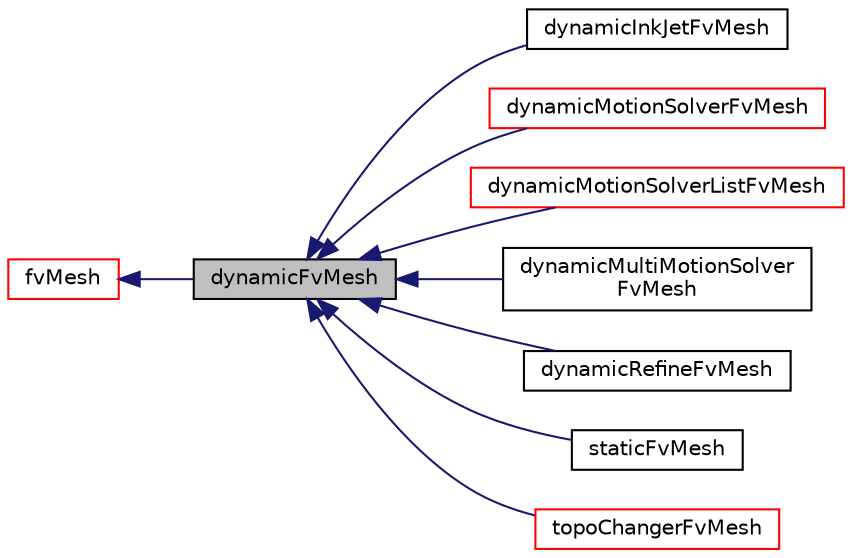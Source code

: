 digraph "dynamicFvMesh"
{
  bgcolor="transparent";
  edge [fontname="Helvetica",fontsize="10",labelfontname="Helvetica",labelfontsize="10"];
  node [fontname="Helvetica",fontsize="10",shape=record];
  rankdir="LR";
  Node1 [label="dynamicFvMesh",height=0.2,width=0.4,color="black", fillcolor="grey75", style="filled" fontcolor="black"];
  Node2 -> Node1 [dir="back",color="midnightblue",fontsize="10",style="solid",fontname="Helvetica"];
  Node2 [label="fvMesh",height=0.2,width=0.4,color="red",URL="$classFoam_1_1fvMesh.html",tooltip="Mesh data needed to do the Finite Volume discretisation. "];
  Node1 -> Node3 [dir="back",color="midnightblue",fontsize="10",style="solid",fontname="Helvetica"];
  Node3 [label="dynamicInkJetFvMesh",height=0.2,width=0.4,color="black",URL="$classFoam_1_1dynamicInkJetFvMesh.html",tooltip="Mesh motion specifically for the &quot;pumping&quot; system of an ink-jet injector. "];
  Node1 -> Node4 [dir="back",color="midnightblue",fontsize="10",style="solid",fontname="Helvetica"];
  Node4 [label="dynamicMotionSolverFvMesh",height=0.2,width=0.4,color="red",URL="$classFoam_1_1dynamicMotionSolverFvMesh.html",tooltip="The dynamicMotionSolverFvMesh. "];
  Node1 -> Node5 [dir="back",color="midnightblue",fontsize="10",style="solid",fontname="Helvetica"];
  Node5 [label="dynamicMotionSolverListFvMesh",height=0.2,width=0.4,color="red",URL="$classFoam_1_1dynamicMotionSolverListFvMesh.html",tooltip="Dynamic mesh able to handle multiple motion solvers. NOTE: If the word entry &quot;solvers&quot; is not found i..."];
  Node1 -> Node6 [dir="back",color="midnightblue",fontsize="10",style="solid",fontname="Helvetica"];
  Node6 [label="dynamicMultiMotionSolver\lFvMesh",height=0.2,width=0.4,color="black",URL="$classFoam_1_1dynamicMultiMotionSolverFvMesh.html",tooltip="Mesh motion described per cellZone. Individual motion solvers solve over whole domain but are only ap..."];
  Node1 -> Node7 [dir="back",color="midnightblue",fontsize="10",style="solid",fontname="Helvetica"];
  Node7 [label="dynamicRefineFvMesh",height=0.2,width=0.4,color="black",URL="$classFoam_1_1dynamicRefineFvMesh.html",tooltip="A fvMesh with built-in refinement. "];
  Node1 -> Node8 [dir="back",color="midnightblue",fontsize="10",style="solid",fontname="Helvetica"];
  Node8 [label="staticFvMesh",height=0.2,width=0.4,color="black",URL="$classFoam_1_1staticFvMesh.html",tooltip="Foam::staticFvMesh. "];
  Node1 -> Node9 [dir="back",color="midnightblue",fontsize="10",style="solid",fontname="Helvetica"];
  Node9 [label="topoChangerFvMesh",height=0.2,width=0.4,color="red",URL="$classFoam_1_1topoChangerFvMesh.html",tooltip="Abstract base class for a topology changing fvMesh. "];
}
